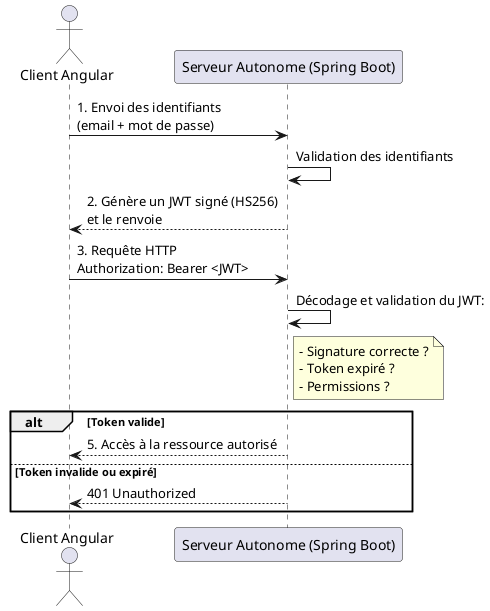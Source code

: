 @startuml
actor Client as "Client Angular"
participant Server as "Serveur Autonome (Spring Boot)"

Client -> Server: 1. Envoi des identifiants \n(email + mot de passe)
Server -> Server: Validation des identifiants
Server --> Client: 2. Génère un JWT signé (HS256) \net le renvoie

Client -> Server: 3. Requête HTTP \nAuthorization: Bearer <JWT>
Server -> Server: Décodage et validation du JWT:
note right of Server
    - Signature correcte ?
    - Token expiré ?
    - Permissions ?
end note

alt Token valide
    Server --> Client: 5. Accès à la ressource autorisé
else Token invalide ou expiré
    Server --> Client: 401 Unauthorized
end
@enduml